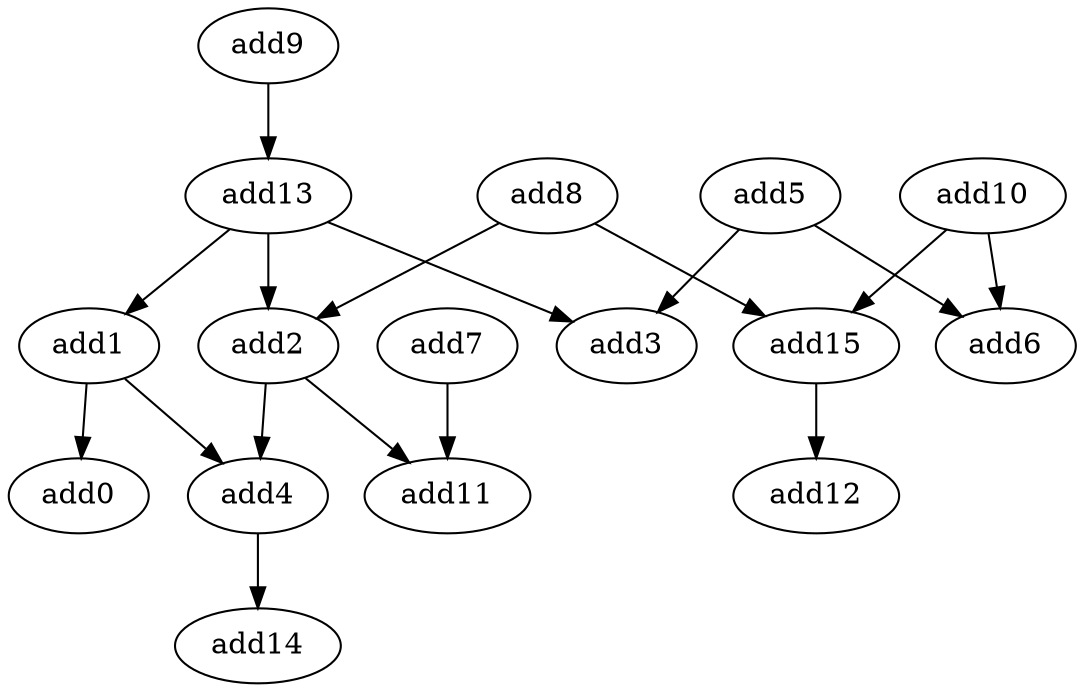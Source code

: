 strict digraph  {
add9 [opcode=add];
add10 [opcode=add];
add4 [opcode=add];
add2 [opcode=add];
add15 [opcode=add];
add11 [opcode=add];
add5 [opcode=add];
add13 [opcode=add];
add1 [opcode=add];
add14 [opcode=add];
add0 [opcode=add];
add7 [opcode=add];
add12 [opcode=add];
add6 [opcode=add];
add3 [opcode=add];
add8 [opcode=add];
add9 -> add13;
add10 -> add15;
add10 -> add6;
add4 -> add14;
add2 -> add4;
add2 -> add11;
add15 -> add12;
add5 -> add6;
add5 -> add3;
add13 -> add1;
add13 -> add2;
add13 -> add3;
add1 -> add4;
add1 -> add0;
add7 -> add11;
add8 -> add15;
add8 -> add2;
}

